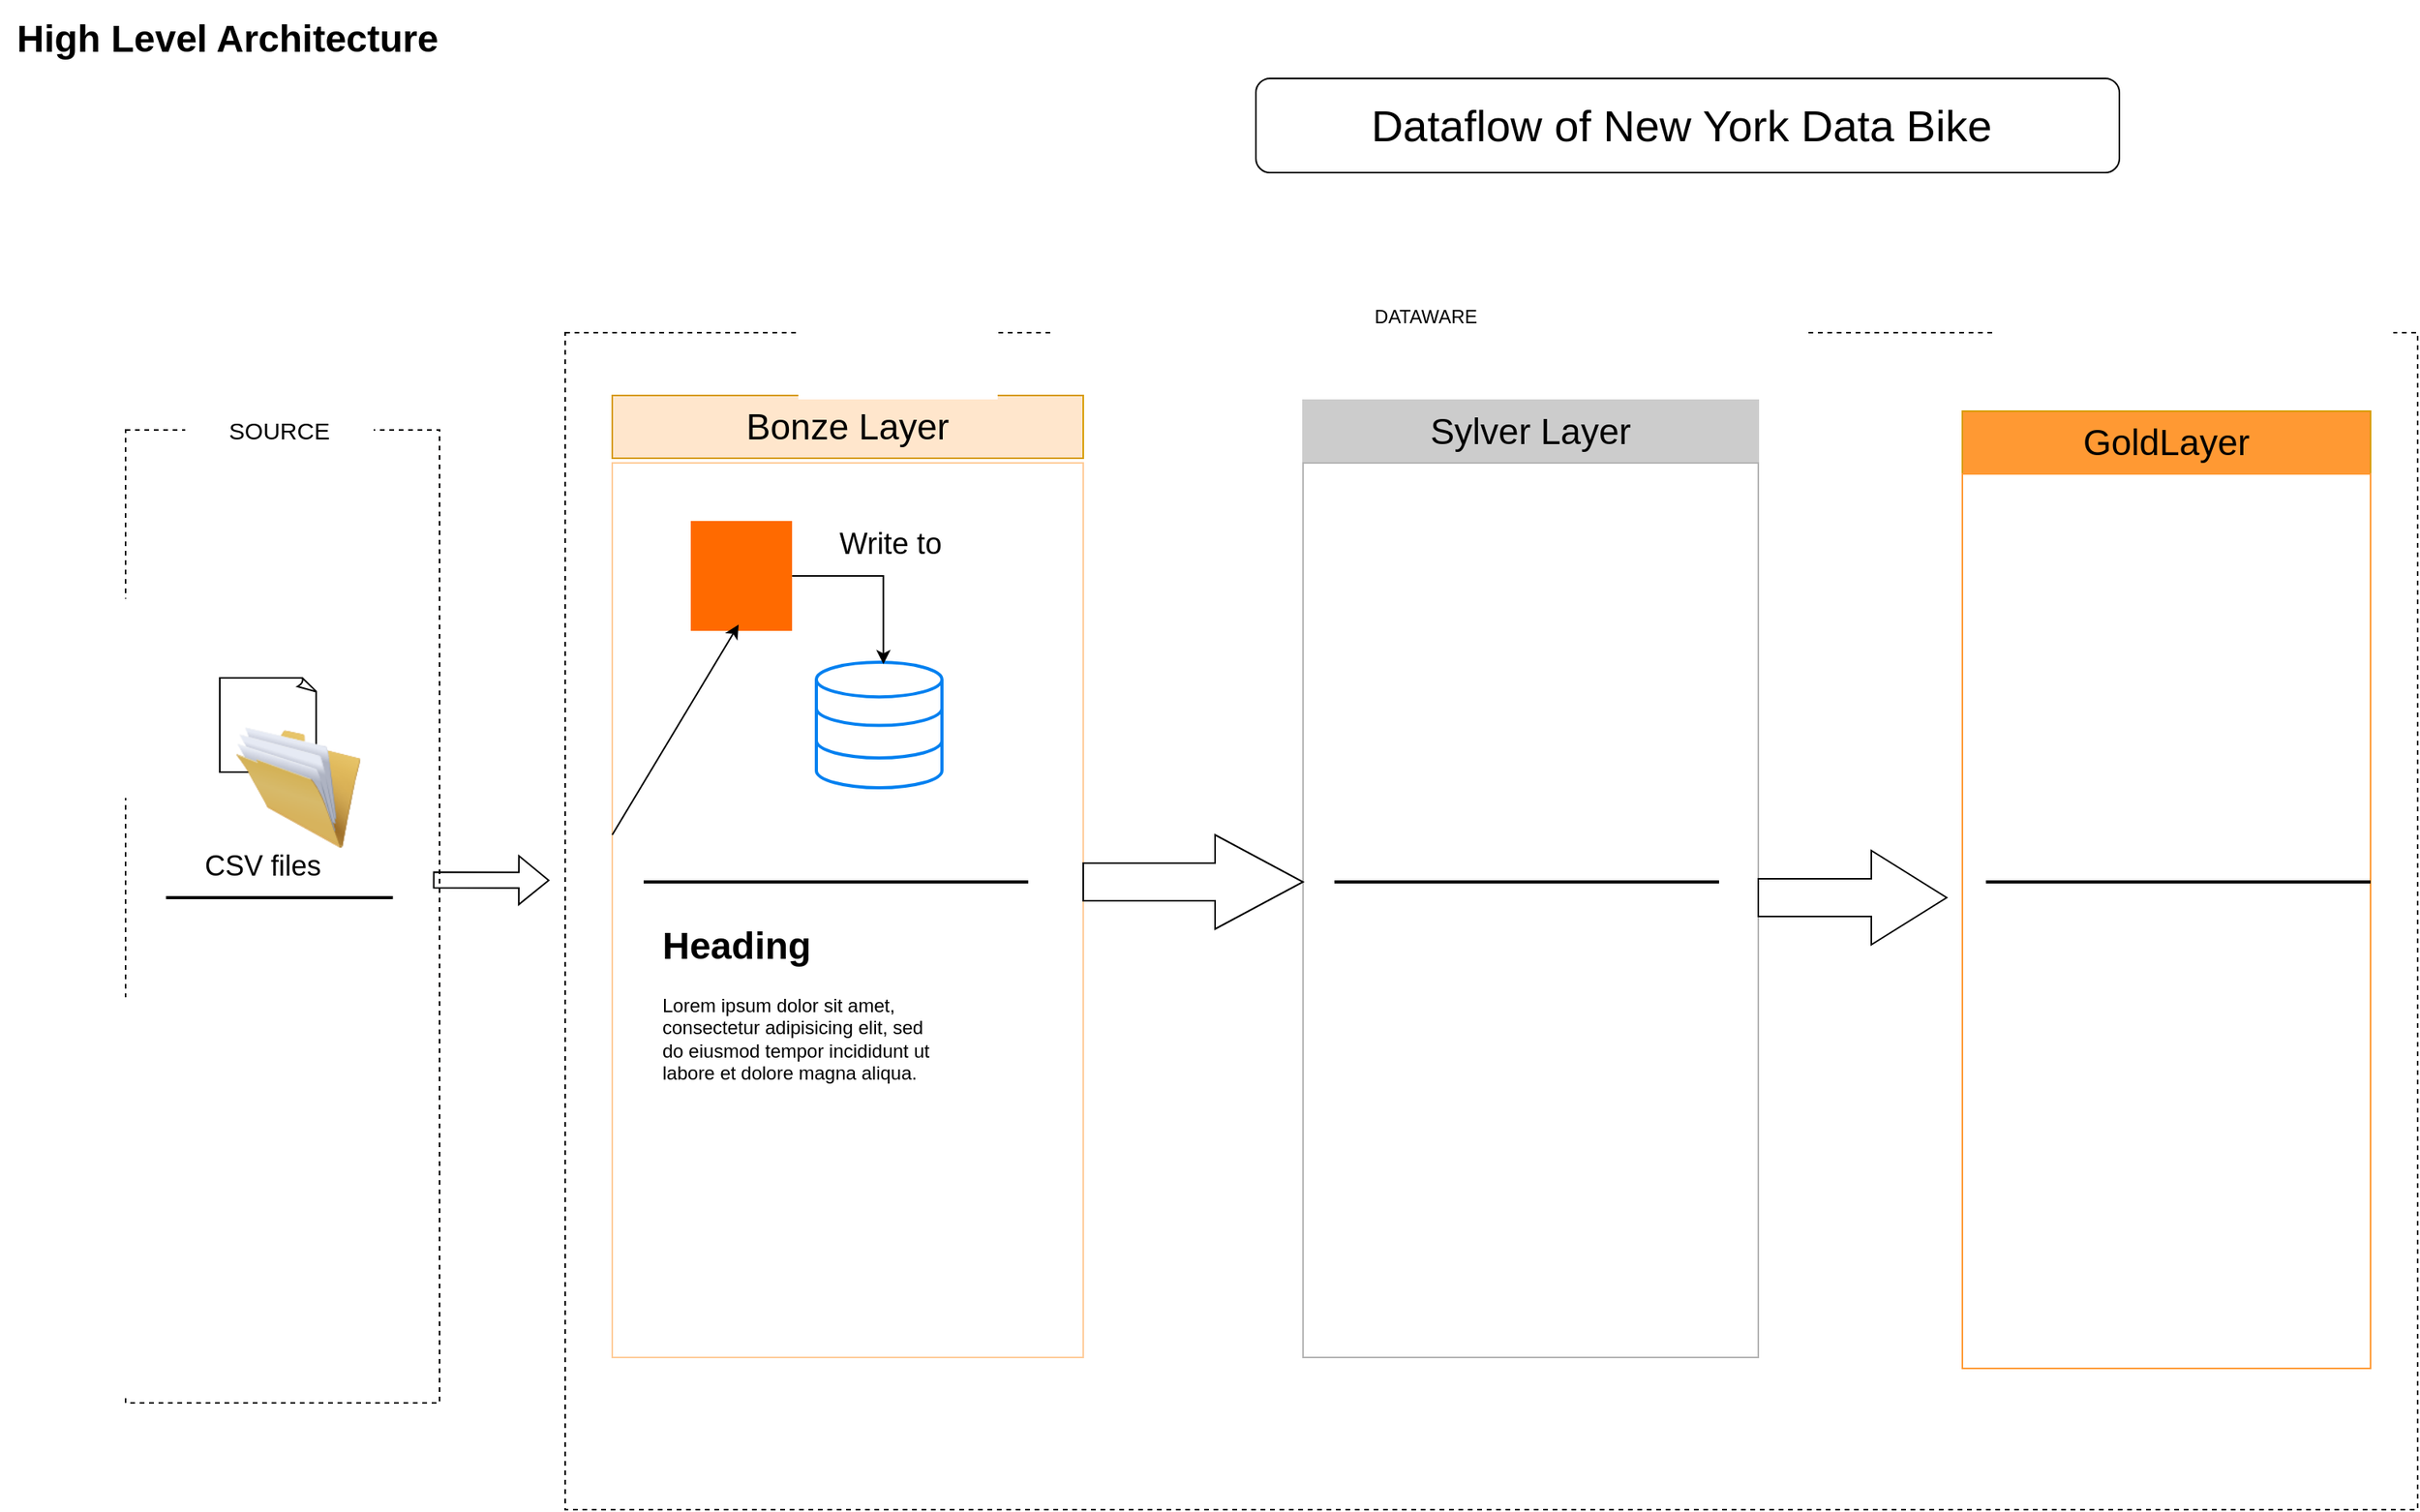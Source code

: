 <mxfile version="26.0.13">
  <diagram name="Page-1" id="OFBWecaAKtk5CJDf3zRL">
    <mxGraphModel dx="2121" dy="1116" grid="1" gridSize="10" guides="1" tooltips="1" connect="1" arrows="1" fold="1" page="1" pageScale="1" pageWidth="850" pageHeight="1100" math="0" shadow="0">
      <root>
        <mxCell id="0" />
        <mxCell id="1" parent="0" />
        <mxCell id="mAqsjrp67REmecemeNA1-7" value="&lt;font style=&quot;font-size: 28px;&quot;&gt;Dataflow of New York Data Bike&amp;nbsp;&lt;/font&gt;" style="rounded=1;whiteSpace=wrap;html=1;fillColor=default;gradientColor=none;fillStyle=hatch;" vertex="1" parent="1">
          <mxGeometry x="800" y="78" width="550" height="60" as="geometry" />
        </mxCell>
        <mxCell id="mAqsjrp67REmecemeNA1-12" value="&lt;font style=&quot;font-size: 24px;&quot;&gt;&lt;b style=&quot;&quot;&gt;High Level Architecture&lt;/b&gt;&lt;/font&gt;" style="text;html=1;align=center;verticalAlign=middle;whiteSpace=wrap;rounded=0;" vertex="1" parent="1">
          <mxGeometry y="28" width="290" height="50" as="geometry" />
        </mxCell>
        <mxCell id="mAqsjrp67REmecemeNA1-14" value="" style="rounded=0;whiteSpace=wrap;html=1;dashed=1;fillColor=none;" vertex="1" parent="1">
          <mxGeometry x="360" y="240" width="1180" height="750" as="geometry" />
        </mxCell>
        <mxCell id="mAqsjrp67REmecemeNA1-16" value="DATAWARE&amp;nbsp;" style="rounded=1;whiteSpace=wrap;html=1;fillColor=default;dashed=1;strokeColor=none;" vertex="1" parent="1">
          <mxGeometry x="670" y="200" width="480" height="60" as="geometry" />
        </mxCell>
        <mxCell id="mAqsjrp67REmecemeNA1-20" value="" style="rounded=0;whiteSpace=wrap;html=1;dashed=1;strokeColor=light-dark(#080707, #ededed);fillColor=none;" vertex="1" parent="1">
          <mxGeometry x="80" y="302" width="200" height="620" as="geometry" />
        </mxCell>
        <mxCell id="mAqsjrp67REmecemeNA1-21" value="&lt;font style=&quot;font-size: 15px;&quot;&gt;SOURCE&lt;/font&gt;" style="rounded=0;whiteSpace=wrap;html=1;strokeColor=none;" vertex="1" parent="1">
          <mxGeometry x="118" y="272" width="120" height="60" as="geometry" />
        </mxCell>
        <mxCell id="mAqsjrp67REmecemeNA1-26" value="&lt;font style=&quot;font-size: 23px;&quot;&gt;Bonze Layer&lt;/font&gt;" style="rounded=0;whiteSpace=wrap;html=1;fillColor=#ffe6cc;strokeColor=#d79b00;" vertex="1" parent="1">
          <mxGeometry x="390" y="280" width="300" height="40" as="geometry" />
        </mxCell>
        <mxCell id="mAqsjrp67REmecemeNA1-27" value="" style="rounded=0;whiteSpace=wrap;html=1;fillColor=none;strokeColor=#FFCC99;" vertex="1" parent="1">
          <mxGeometry x="390" y="323" width="300" height="570" as="geometry" />
        </mxCell>
        <mxCell id="mAqsjrp67REmecemeNA1-30" value="&lt;font style=&quot;font-size: 23px;&quot;&gt;Sylver Layer&lt;/font&gt;" style="rounded=0;whiteSpace=wrap;html=1;fillColor=#CCCCCC;strokeColor=#CCCCCC;" vertex="1" parent="1">
          <mxGeometry x="830" y="283" width="290" height="40" as="geometry" />
        </mxCell>
        <mxCell id="mAqsjrp67REmecemeNA1-31" value="" style="rounded=0;whiteSpace=wrap;html=1;fillColor=none;strokeColor=#B3B3B3;" vertex="1" parent="1">
          <mxGeometry x="830" y="323" width="290" height="570" as="geometry" />
        </mxCell>
        <mxCell id="mAqsjrp67REmecemeNA1-32" value="&lt;font style=&quot;font-size: 23px;&quot;&gt;GoldLayer&lt;/font&gt;" style="rounded=0;whiteSpace=wrap;html=1;fillColor=#FF9933;strokeColor=#d79b00;" vertex="1" parent="1">
          <mxGeometry x="1250" y="290" width="260" height="40" as="geometry" />
        </mxCell>
        <mxCell id="mAqsjrp67REmecemeNA1-33" value="" style="rounded=0;whiteSpace=wrap;html=1;fillColor=none;strokeColor=#FF9933;" vertex="1" parent="1">
          <mxGeometry x="1250" y="330" width="260" height="570" as="geometry" />
        </mxCell>
        <mxCell id="mAqsjrp67REmecemeNA1-34" value="" style="whiteSpace=wrap;html=1;shape=mxgraph.basic.document" vertex="1" parent="1">
          <mxGeometry x="140" y="460" width="62" height="60" as="geometry" />
        </mxCell>
        <mxCell id="mAqsjrp67REmecemeNA1-35" value="" style="image;html=1;image=img/lib/clip_art/general/Full_Folder_128x128.png" vertex="1" parent="1">
          <mxGeometry x="150" y="490" width="80" height="80" as="geometry" />
        </mxCell>
        <mxCell id="mAqsjrp67REmecemeNA1-36" value="&lt;font style=&quot;font-size: 18px;&quot;&gt;CSV files&lt;/font&gt;" style="text;html=1;align=center;verticalAlign=middle;whiteSpace=wrap;rounded=0;" vertex="1" parent="1">
          <mxGeometry x="115" y="560" width="105" height="40" as="geometry" />
        </mxCell>
        <mxCell id="mAqsjrp67REmecemeNA1-43" value="" style="shape=flexArrow;endArrow=classic;html=1;rounded=0;exitX=0.979;exitY=0.406;exitDx=0;exitDy=0;exitPerimeter=0;" edge="1" parent="1">
          <mxGeometry width="50" height="50" relative="1" as="geometry">
            <mxPoint x="275.8" y="588.72" as="sourcePoint" />
            <mxPoint x="350" y="589" as="targetPoint" />
          </mxGeometry>
        </mxCell>
        <mxCell id="mAqsjrp67REmecemeNA1-44" value="" style="shape=singleArrow;whiteSpace=wrap;html=1;arrowWidth=0.4;arrowSize=0.4;fillColor=none;strokeColor=#000000;rounded=0;" vertex="1" parent="1">
          <mxGeometry x="690" y="560" width="140" height="60" as="geometry" />
        </mxCell>
        <mxCell id="mAqsjrp67REmecemeNA1-46" value="" style="shape=singleArrow;whiteSpace=wrap;html=1;arrowWidth=0.4;arrowSize=0.4;fillColor=none;strokeColor=#000000;rounded=0;" vertex="1" parent="1">
          <mxGeometry x="1120" y="570" width="120" height="60" as="geometry" />
        </mxCell>
        <mxCell id="mAqsjrp67REmecemeNA1-49" value="" style="html=1;verticalLabelPosition=bottom;align=center;labelBackgroundColor=#ffffff;verticalAlign=top;strokeWidth=2;strokeColor=#0080F0;shadow=0;dashed=0;shape=mxgraph.ios7.icons.data;" vertex="1" parent="1">
          <mxGeometry x="520" y="450" width="80" height="80" as="geometry" />
        </mxCell>
        <mxCell id="mAqsjrp67REmecemeNA1-52" value="" style="line;strokeWidth=2;html=1;" vertex="1" parent="1">
          <mxGeometry x="410" y="585" width="245" height="10" as="geometry" />
        </mxCell>
        <mxCell id="mAqsjrp67REmecemeNA1-53" value="" style="line;strokeWidth=2;html=1;" vertex="1" parent="1">
          <mxGeometry x="850" y="585" width="245" height="10" as="geometry" />
        </mxCell>
        <mxCell id="mAqsjrp67REmecemeNA1-54" value="" style="line;strokeWidth=2;html=1;" vertex="1" parent="1">
          <mxGeometry x="1265" y="585" width="245" height="10" as="geometry" />
        </mxCell>
        <mxCell id="mAqsjrp67REmecemeNA1-55" value="&lt;h1 style=&quot;margin-top: 0px;&quot;&gt;Heading&lt;/h1&gt;&lt;p&gt;Lorem ipsum dolor sit amet, consectetur adipisicing elit, sed do eiusmod tempor incididunt ut labore et dolore magna aliqua.&lt;/p&gt;" style="text;html=1;whiteSpace=wrap;overflow=hidden;rounded=0;" vertex="1" parent="1">
          <mxGeometry x="420" y="610" width="180" height="120" as="geometry" />
        </mxCell>
        <mxCell id="mAqsjrp67REmecemeNA1-61" value="" style="edgeStyle=orthogonalEdgeStyle;rounded=0;orthogonalLoop=1;jettySize=auto;html=1;entryX=0.534;entryY=0.016;entryDx=0;entryDy=0;entryPerimeter=0;" edge="1" parent="1" source="mAqsjrp67REmecemeNA1-58" target="mAqsjrp67REmecemeNA1-49">
          <mxGeometry relative="1" as="geometry">
            <mxPoint x="549.3" y="385.125" as="targetPoint" />
          </mxGeometry>
        </mxCell>
        <mxCell id="mAqsjrp67REmecemeNA1-58" value="" style="points=[];aspect=fixed;html=1;align=center;shadow=0;dashed=0;fillColor=#FF6A00;strokeColor=none;shape=mxgraph.alibaba_cloud.spark_data_insights;" vertex="1" parent="1">
          <mxGeometry x="440" y="360" width="64.55" height="70" as="geometry" />
        </mxCell>
        <mxCell id="mAqsjrp67REmecemeNA1-59" value="" style="endArrow=classic;html=1;rounded=0;entryX=0.473;entryY=0.942;entryDx=0;entryDy=0;entryPerimeter=0;" edge="1" parent="1" target="mAqsjrp67REmecemeNA1-58">
          <mxGeometry width="50" height="50" relative="1" as="geometry">
            <mxPoint x="390" y="560" as="sourcePoint" />
            <mxPoint x="440" y="510" as="targetPoint" />
            <Array as="points">
              <mxPoint x="390" y="560" />
            </Array>
          </mxGeometry>
        </mxCell>
        <mxCell id="mAqsjrp67REmecemeNA1-62" value="" style="shape=image;html=1;verticalAlign=top;verticalLabelPosition=bottom;labelBackgroundColor=#ffffff;imageAspect=0;aspect=fixed;image=https://cdn2.iconfinder.com/data/icons/competitive-strategy-and-corporate-training/512/736_Efficiency_management_processing_productivity_project_Business_Management-128.png" vertex="1" parent="1">
          <mxGeometry x="396" y="323" width="58" height="58" as="geometry" />
        </mxCell>
        <mxCell id="mAqsjrp67REmecemeNA1-63" value="&lt;font style=&quot;font-size: 19px;&quot;&gt;Write to&amp;nbsp;&lt;/font&gt;" style="text;html=1;align=center;verticalAlign=middle;whiteSpace=wrap;rounded=0;" vertex="1" parent="1">
          <mxGeometry x="520" y="360" width="100" height="30" as="geometry" />
        </mxCell>
        <mxCell id="mAqsjrp67REmecemeNA1-66" value="" style="line;strokeWidth=2;html=1;" vertex="1" parent="1">
          <mxGeometry x="105.75" y="595" width="144.5" height="10" as="geometry" />
        </mxCell>
      </root>
    </mxGraphModel>
  </diagram>
</mxfile>
